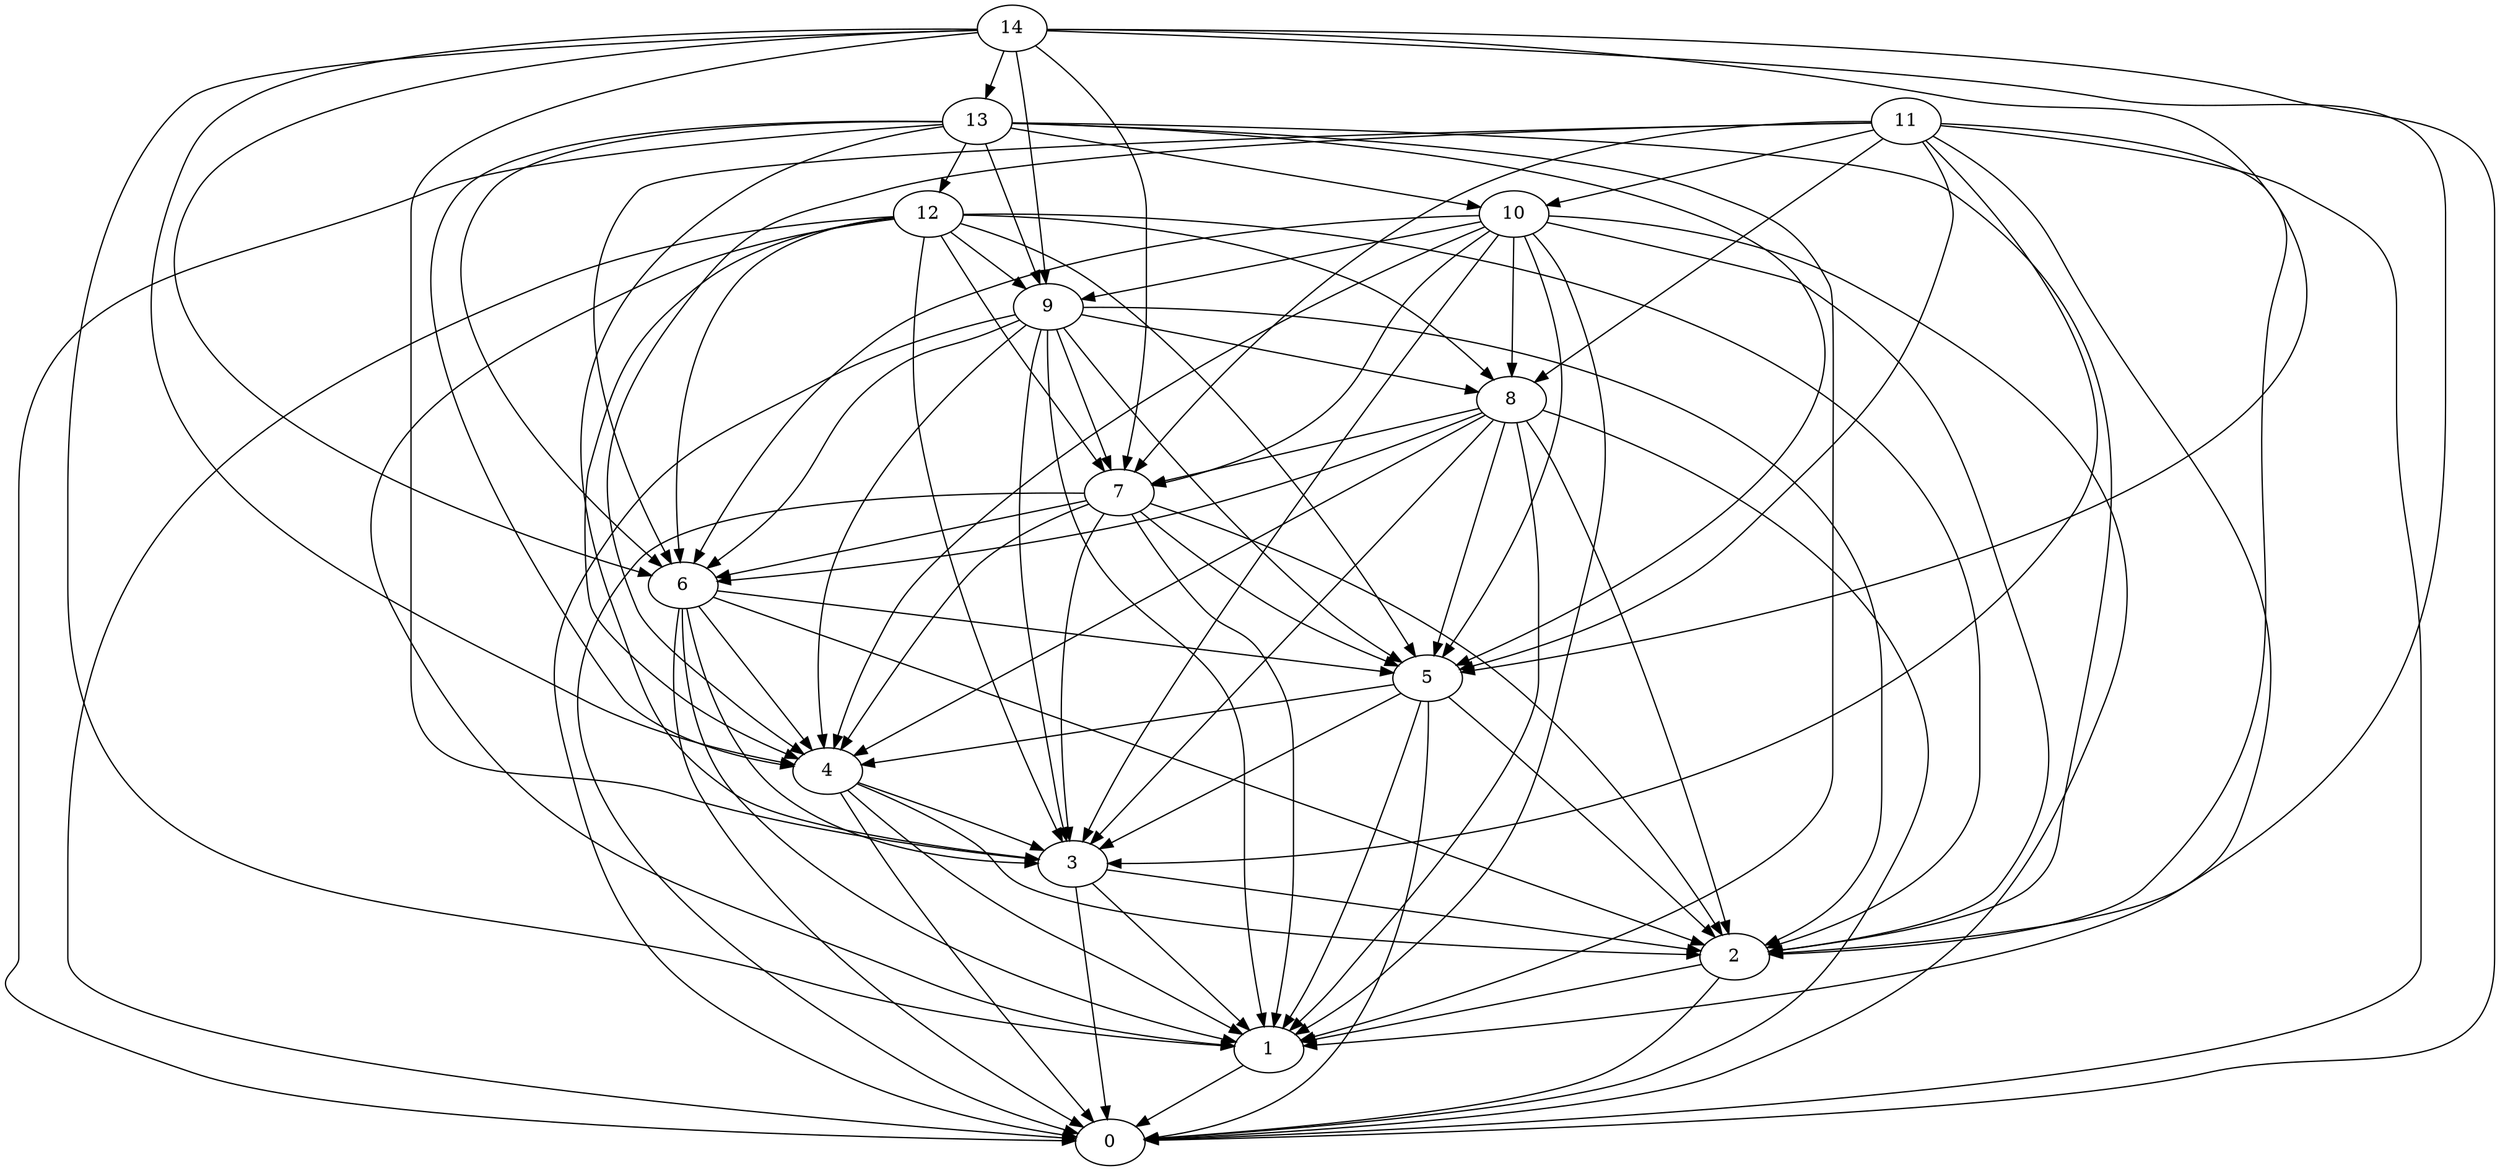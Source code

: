 /* Created by igraph 0.6.5 */
digraph {
  0;
  1;
  2;
  3;
  4;
  5;
  6;
  7;
  8;
  9;
  10;
  11;
  12;
  13;
  14;

  1 -> 0;
  2 -> 0;
  2 -> 1;
  3 -> 0;
  3 -> 1;
  3 -> 2;
  4 -> 0;
  4 -> 1;
  4 -> 2;
  4 -> 3;
  5 -> 0;
  5 -> 1;
  5 -> 2;
  5 -> 3;
  5 -> 4;
  6 -> 0;
  6 -> 1;
  6 -> 2;
  6 -> 3;
  6 -> 4;
  6 -> 5;
  7 -> 0;
  7 -> 1;
  7 -> 2;
  7 -> 3;
  7 -> 4;
  7 -> 5;
  7 -> 6;
  8 -> 0;
  8 -> 1;
  8 -> 2;
  8 -> 3;
  8 -> 4;
  8 -> 5;
  8 -> 6;
  8 -> 7;
  9 -> 0;
  9 -> 1;
  9 -> 2;
  9 -> 3;
  9 -> 4;
  9 -> 5;
  9 -> 6;
  9 -> 7;
  9 -> 8;
  10 -> 0;
  10 -> 1;
  10 -> 2;
  10 -> 3;
  10 -> 4;
  10 -> 5;
  10 -> 6;
  10 -> 7;
  10 -> 8;
  10 -> 9;
  11 -> 6;
  11 -> 10;
  11 -> 3;
  11 -> 2;
  11 -> 1;
  11 -> 0;
  11 -> 5;
  11 -> 4;
  11 -> 8;
  11 -> 7;
  12 -> 8;
  12 -> 3;
  12 -> 9;
  12 -> 1;
  12 -> 0;
  12 -> 4;
  12 -> 5;
  12 -> 7;
  12 -> 2;
  12 -> 6;
  13 -> 1;
  13 -> 6;
  13 -> 4;
  13 -> 3;
  13 -> 5;
  13 -> 9;
  13 -> 10;
  13 -> 12;
  13 -> 2;
  13 -> 0;
  14 -> 2;
  14 -> 5;
  14 -> 9;
  14 -> 0;
  14 -> 3;
  14 -> 1;
  14 -> 6;
  14 -> 7;
  14 -> 13;
  14 -> 4;
}
